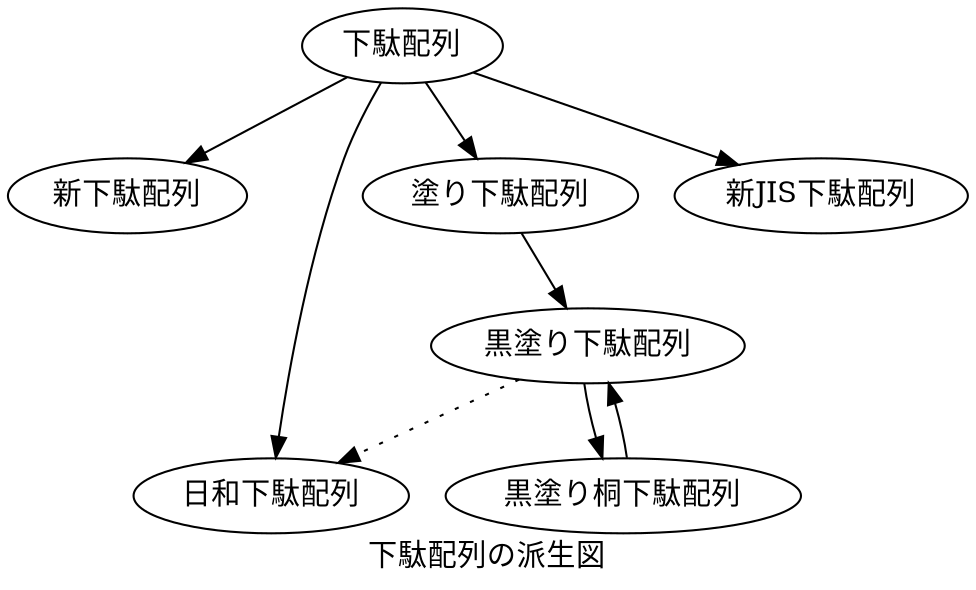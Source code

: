 digraph G {
  graph [label="下駄配列の派生図"]

  getas [label = "下駄配列"];
  new_getas  [label = "新下駄配列"];
  getas_in_fine_weather [label = "日和下駄配列"];
  black_lacquered_getas [label = "黒塗り下駄配列"];
  black_lacquered_getas_made_of_paulownia [label = "黒塗り桐下駄配列"];
  lacquered_getas [label = "塗り下駄配列"];
  new_JIS_getas [label = "新JIS下駄配列"];

  getas -> {
    getas_in_fine_weather
    lacquered_getas
    new_JIS_getas new_getas
    lacquered_getas
  };

  lacquered_getas -> black_lacquered_getas;
  black_lacquered_getas -> black_lacquered_getas_made_of_paulownia;
  black_lacquered_getas_made_of_paulownia -> black_lacquered_getas;

  black_lacquered_getas -> getas_in_fine_weather [style = dotted];
}
